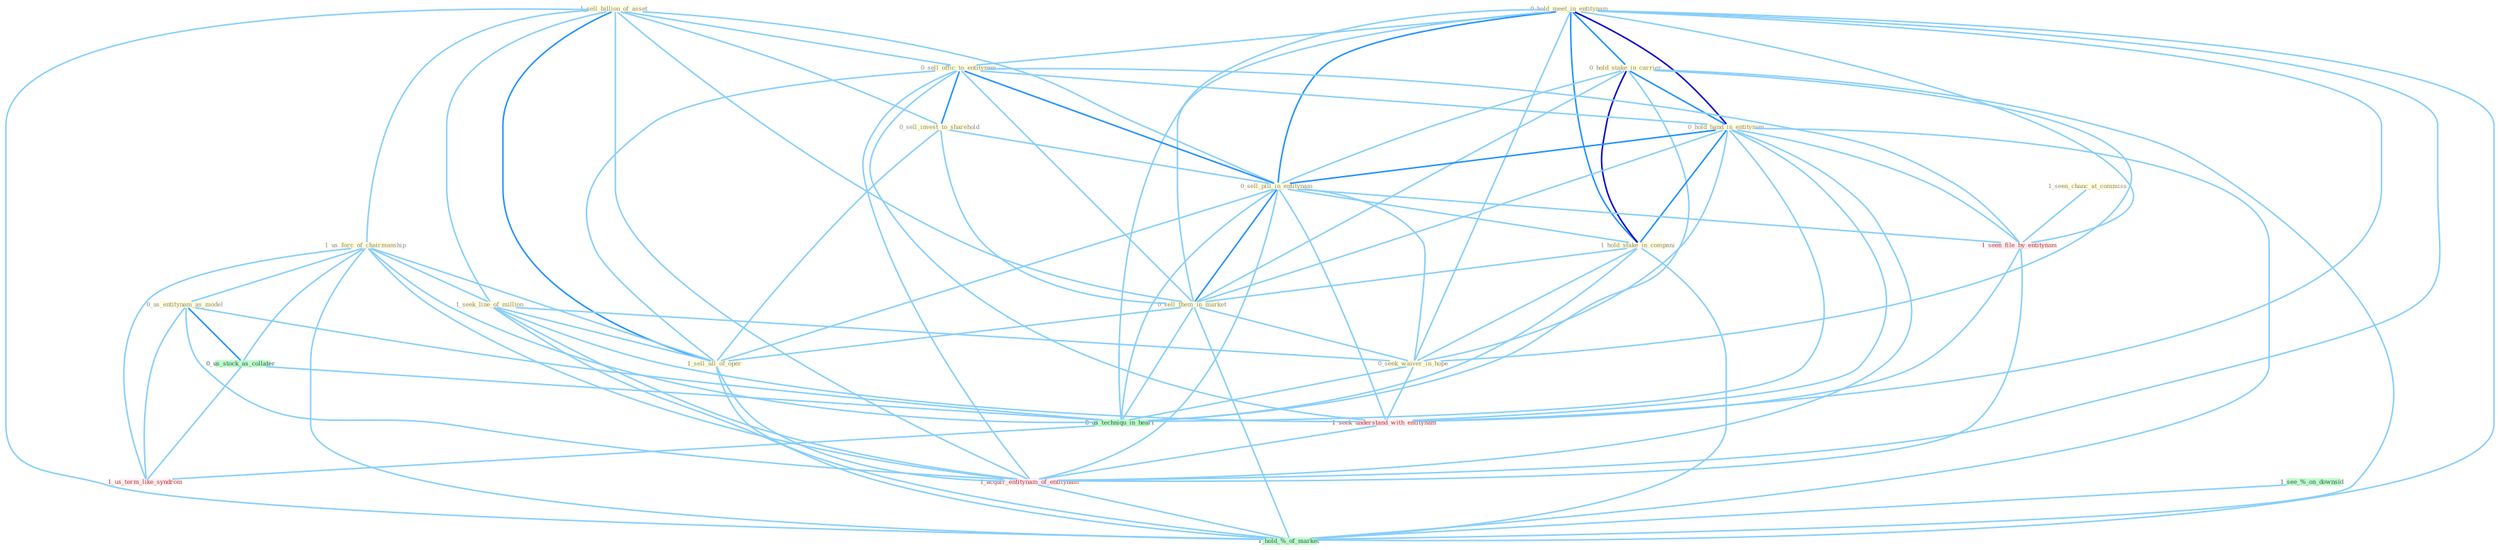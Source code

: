 Graph G{ 
    node
    [shape=polygon,style=filled,width=.5,height=.06,color="#BDFCC9",fixedsize=true,fontsize=4,
    fontcolor="#2f4f4f"];
    {node
    [color="#ffffe0", fontcolor="#8b7d6b"] "1_seen_chanc_at_commiss " "1_sell_billion_of_asset " "0_hold_meet_in_entitynam " "0_hold_stake_in_carrier " "0_sell_offic_to_entitynam " "1_us_forc_of_chairmanship " "0_sell_invest_to_sharehold " "0_hold_hand_in_entitynam " "1_seek_line_of_million " "0_sell_pill_in_entitynam " "0_us_entitynam_as_model " "1_hold_stake_in_compani " "0_sell_them_in_market " "1_sell_all_of_oper " "0_seek_waiver_in_hope "}
{node [color="#fff0f5", fontcolor="#b22222"] "1_seen_file_by_entitynam " "1_seek_understand_with_entitynam " "1_acquir_entitynam_of_entitynam " "1_us_term_like_syndrom "}
edge [color="#B0E2FF"];

	"1_seen_chanc_at_commiss " -- "1_seen_file_by_entitynam " [w="1", color="#87cefa" ];
	"1_sell_billion_of_asset " -- "0_sell_offic_to_entitynam " [w="1", color="#87cefa" ];
	"1_sell_billion_of_asset " -- "1_us_forc_of_chairmanship " [w="1", color="#87cefa" ];
	"1_sell_billion_of_asset " -- "0_sell_invest_to_sharehold " [w="1", color="#87cefa" ];
	"1_sell_billion_of_asset " -- "1_seek_line_of_million " [w="1", color="#87cefa" ];
	"1_sell_billion_of_asset " -- "0_sell_pill_in_entitynam " [w="1", color="#87cefa" ];
	"1_sell_billion_of_asset " -- "0_sell_them_in_market " [w="1", color="#87cefa" ];
	"1_sell_billion_of_asset " -- "1_sell_all_of_oper " [w="2", color="#1e90ff" , len=0.8];
	"1_sell_billion_of_asset " -- "1_acquir_entitynam_of_entitynam " [w="1", color="#87cefa" ];
	"1_sell_billion_of_asset " -- "1_hold_%_of_market " [w="1", color="#87cefa" ];
	"0_hold_meet_in_entitynam " -- "0_hold_stake_in_carrier " [w="2", color="#1e90ff" , len=0.8];
	"0_hold_meet_in_entitynam " -- "0_sell_offic_to_entitynam " [w="1", color="#87cefa" ];
	"0_hold_meet_in_entitynam " -- "0_hold_hand_in_entitynam " [w="3", color="#0000cd" , len=0.6];
	"0_hold_meet_in_entitynam " -- "0_sell_pill_in_entitynam " [w="2", color="#1e90ff" , len=0.8];
	"0_hold_meet_in_entitynam " -- "1_hold_stake_in_compani " [w="2", color="#1e90ff" , len=0.8];
	"0_hold_meet_in_entitynam " -- "0_sell_them_in_market " [w="1", color="#87cefa" ];
	"0_hold_meet_in_entitynam " -- "0_seek_waiver_in_hope " [w="1", color="#87cefa" ];
	"0_hold_meet_in_entitynam " -- "1_seen_file_by_entitynam " [w="1", color="#87cefa" ];
	"0_hold_meet_in_entitynam " -- "1_seek_understand_with_entitynam " [w="1", color="#87cefa" ];
	"0_hold_meet_in_entitynam " -- "1_acquir_entitynam_of_entitynam " [w="1", color="#87cefa" ];
	"0_hold_meet_in_entitynam " -- "0_us_techniqu_in_heart " [w="1", color="#87cefa" ];
	"0_hold_meet_in_entitynam " -- "1_hold_%_of_market " [w="1", color="#87cefa" ];
	"0_hold_stake_in_carrier " -- "0_hold_hand_in_entitynam " [w="2", color="#1e90ff" , len=0.8];
	"0_hold_stake_in_carrier " -- "0_sell_pill_in_entitynam " [w="1", color="#87cefa" ];
	"0_hold_stake_in_carrier " -- "1_hold_stake_in_compani " [w="3", color="#0000cd" , len=0.6];
	"0_hold_stake_in_carrier " -- "0_sell_them_in_market " [w="1", color="#87cefa" ];
	"0_hold_stake_in_carrier " -- "0_seek_waiver_in_hope " [w="1", color="#87cefa" ];
	"0_hold_stake_in_carrier " -- "0_us_techniqu_in_heart " [w="1", color="#87cefa" ];
	"0_hold_stake_in_carrier " -- "1_hold_%_of_market " [w="1", color="#87cefa" ];
	"0_sell_offic_to_entitynam " -- "0_sell_invest_to_sharehold " [w="2", color="#1e90ff" , len=0.8];
	"0_sell_offic_to_entitynam " -- "0_hold_hand_in_entitynam " [w="1", color="#87cefa" ];
	"0_sell_offic_to_entitynam " -- "0_sell_pill_in_entitynam " [w="2", color="#1e90ff" , len=0.8];
	"0_sell_offic_to_entitynam " -- "0_sell_them_in_market " [w="1", color="#87cefa" ];
	"0_sell_offic_to_entitynam " -- "1_sell_all_of_oper " [w="1", color="#87cefa" ];
	"0_sell_offic_to_entitynam " -- "1_seen_file_by_entitynam " [w="1", color="#87cefa" ];
	"0_sell_offic_to_entitynam " -- "1_seek_understand_with_entitynam " [w="1", color="#87cefa" ];
	"0_sell_offic_to_entitynam " -- "1_acquir_entitynam_of_entitynam " [w="1", color="#87cefa" ];
	"1_us_forc_of_chairmanship " -- "1_seek_line_of_million " [w="1", color="#87cefa" ];
	"1_us_forc_of_chairmanship " -- "0_us_entitynam_as_model " [w="1", color="#87cefa" ];
	"1_us_forc_of_chairmanship " -- "1_sell_all_of_oper " [w="1", color="#87cefa" ];
	"1_us_forc_of_chairmanship " -- "0_us_stock_as_collater " [w="1", color="#87cefa" ];
	"1_us_forc_of_chairmanship " -- "1_acquir_entitynam_of_entitynam " [w="1", color="#87cefa" ];
	"1_us_forc_of_chairmanship " -- "0_us_techniqu_in_heart " [w="1", color="#87cefa" ];
	"1_us_forc_of_chairmanship " -- "1_us_term_like_syndrom " [w="1", color="#87cefa" ];
	"1_us_forc_of_chairmanship " -- "1_hold_%_of_market " [w="1", color="#87cefa" ];
	"0_sell_invest_to_sharehold " -- "0_sell_pill_in_entitynam " [w="1", color="#87cefa" ];
	"0_sell_invest_to_sharehold " -- "0_sell_them_in_market " [w="1", color="#87cefa" ];
	"0_sell_invest_to_sharehold " -- "1_sell_all_of_oper " [w="1", color="#87cefa" ];
	"0_hold_hand_in_entitynam " -- "0_sell_pill_in_entitynam " [w="2", color="#1e90ff" , len=0.8];
	"0_hold_hand_in_entitynam " -- "1_hold_stake_in_compani " [w="2", color="#1e90ff" , len=0.8];
	"0_hold_hand_in_entitynam " -- "0_sell_them_in_market " [w="1", color="#87cefa" ];
	"0_hold_hand_in_entitynam " -- "0_seek_waiver_in_hope " [w="1", color="#87cefa" ];
	"0_hold_hand_in_entitynam " -- "1_seen_file_by_entitynam " [w="1", color="#87cefa" ];
	"0_hold_hand_in_entitynam " -- "1_seek_understand_with_entitynam " [w="1", color="#87cefa" ];
	"0_hold_hand_in_entitynam " -- "1_acquir_entitynam_of_entitynam " [w="1", color="#87cefa" ];
	"0_hold_hand_in_entitynam " -- "0_us_techniqu_in_heart " [w="1", color="#87cefa" ];
	"0_hold_hand_in_entitynam " -- "1_hold_%_of_market " [w="1", color="#87cefa" ];
	"1_seek_line_of_million " -- "1_sell_all_of_oper " [w="1", color="#87cefa" ];
	"1_seek_line_of_million " -- "0_seek_waiver_in_hope " [w="1", color="#87cefa" ];
	"1_seek_line_of_million " -- "1_seek_understand_with_entitynam " [w="1", color="#87cefa" ];
	"1_seek_line_of_million " -- "1_acquir_entitynam_of_entitynam " [w="1", color="#87cefa" ];
	"1_seek_line_of_million " -- "1_hold_%_of_market " [w="1", color="#87cefa" ];
	"0_sell_pill_in_entitynam " -- "1_hold_stake_in_compani " [w="1", color="#87cefa" ];
	"0_sell_pill_in_entitynam " -- "0_sell_them_in_market " [w="2", color="#1e90ff" , len=0.8];
	"0_sell_pill_in_entitynam " -- "1_sell_all_of_oper " [w="1", color="#87cefa" ];
	"0_sell_pill_in_entitynam " -- "0_seek_waiver_in_hope " [w="1", color="#87cefa" ];
	"0_sell_pill_in_entitynam " -- "1_seen_file_by_entitynam " [w="1", color="#87cefa" ];
	"0_sell_pill_in_entitynam " -- "1_seek_understand_with_entitynam " [w="1", color="#87cefa" ];
	"0_sell_pill_in_entitynam " -- "1_acquir_entitynam_of_entitynam " [w="1", color="#87cefa" ];
	"0_sell_pill_in_entitynam " -- "0_us_techniqu_in_heart " [w="1", color="#87cefa" ];
	"0_us_entitynam_as_model " -- "0_us_stock_as_collater " [w="2", color="#1e90ff" , len=0.8];
	"0_us_entitynam_as_model " -- "1_acquir_entitynam_of_entitynam " [w="1", color="#87cefa" ];
	"0_us_entitynam_as_model " -- "0_us_techniqu_in_heart " [w="1", color="#87cefa" ];
	"0_us_entitynam_as_model " -- "1_us_term_like_syndrom " [w="1", color="#87cefa" ];
	"1_hold_stake_in_compani " -- "0_sell_them_in_market " [w="1", color="#87cefa" ];
	"1_hold_stake_in_compani " -- "0_seek_waiver_in_hope " [w="1", color="#87cefa" ];
	"1_hold_stake_in_compani " -- "0_us_techniqu_in_heart " [w="1", color="#87cefa" ];
	"1_hold_stake_in_compani " -- "1_hold_%_of_market " [w="1", color="#87cefa" ];
	"0_sell_them_in_market " -- "1_sell_all_of_oper " [w="1", color="#87cefa" ];
	"0_sell_them_in_market " -- "0_seek_waiver_in_hope " [w="1", color="#87cefa" ];
	"0_sell_them_in_market " -- "0_us_techniqu_in_heart " [w="1", color="#87cefa" ];
	"0_sell_them_in_market " -- "1_hold_%_of_market " [w="1", color="#87cefa" ];
	"1_sell_all_of_oper " -- "1_acquir_entitynam_of_entitynam " [w="1", color="#87cefa" ];
	"1_sell_all_of_oper " -- "1_hold_%_of_market " [w="1", color="#87cefa" ];
	"0_seek_waiver_in_hope " -- "1_seek_understand_with_entitynam " [w="1", color="#87cefa" ];
	"0_seek_waiver_in_hope " -- "0_us_techniqu_in_heart " [w="1", color="#87cefa" ];
	"1_seen_file_by_entitynam " -- "1_seek_understand_with_entitynam " [w="1", color="#87cefa" ];
	"1_seen_file_by_entitynam " -- "1_acquir_entitynam_of_entitynam " [w="1", color="#87cefa" ];
	"0_us_stock_as_collater " -- "0_us_techniqu_in_heart " [w="1", color="#87cefa" ];
	"0_us_stock_as_collater " -- "1_us_term_like_syndrom " [w="1", color="#87cefa" ];
	"1_seek_understand_with_entitynam " -- "1_acquir_entitynam_of_entitynam " [w="1", color="#87cefa" ];
	"1_acquir_entitynam_of_entitynam " -- "1_hold_%_of_market " [w="1", color="#87cefa" ];
	"0_us_techniqu_in_heart " -- "1_us_term_like_syndrom " [w="1", color="#87cefa" ];
	"1_see_%_on_downsid " -- "1_hold_%_of_market " [w="1", color="#87cefa" ];
}